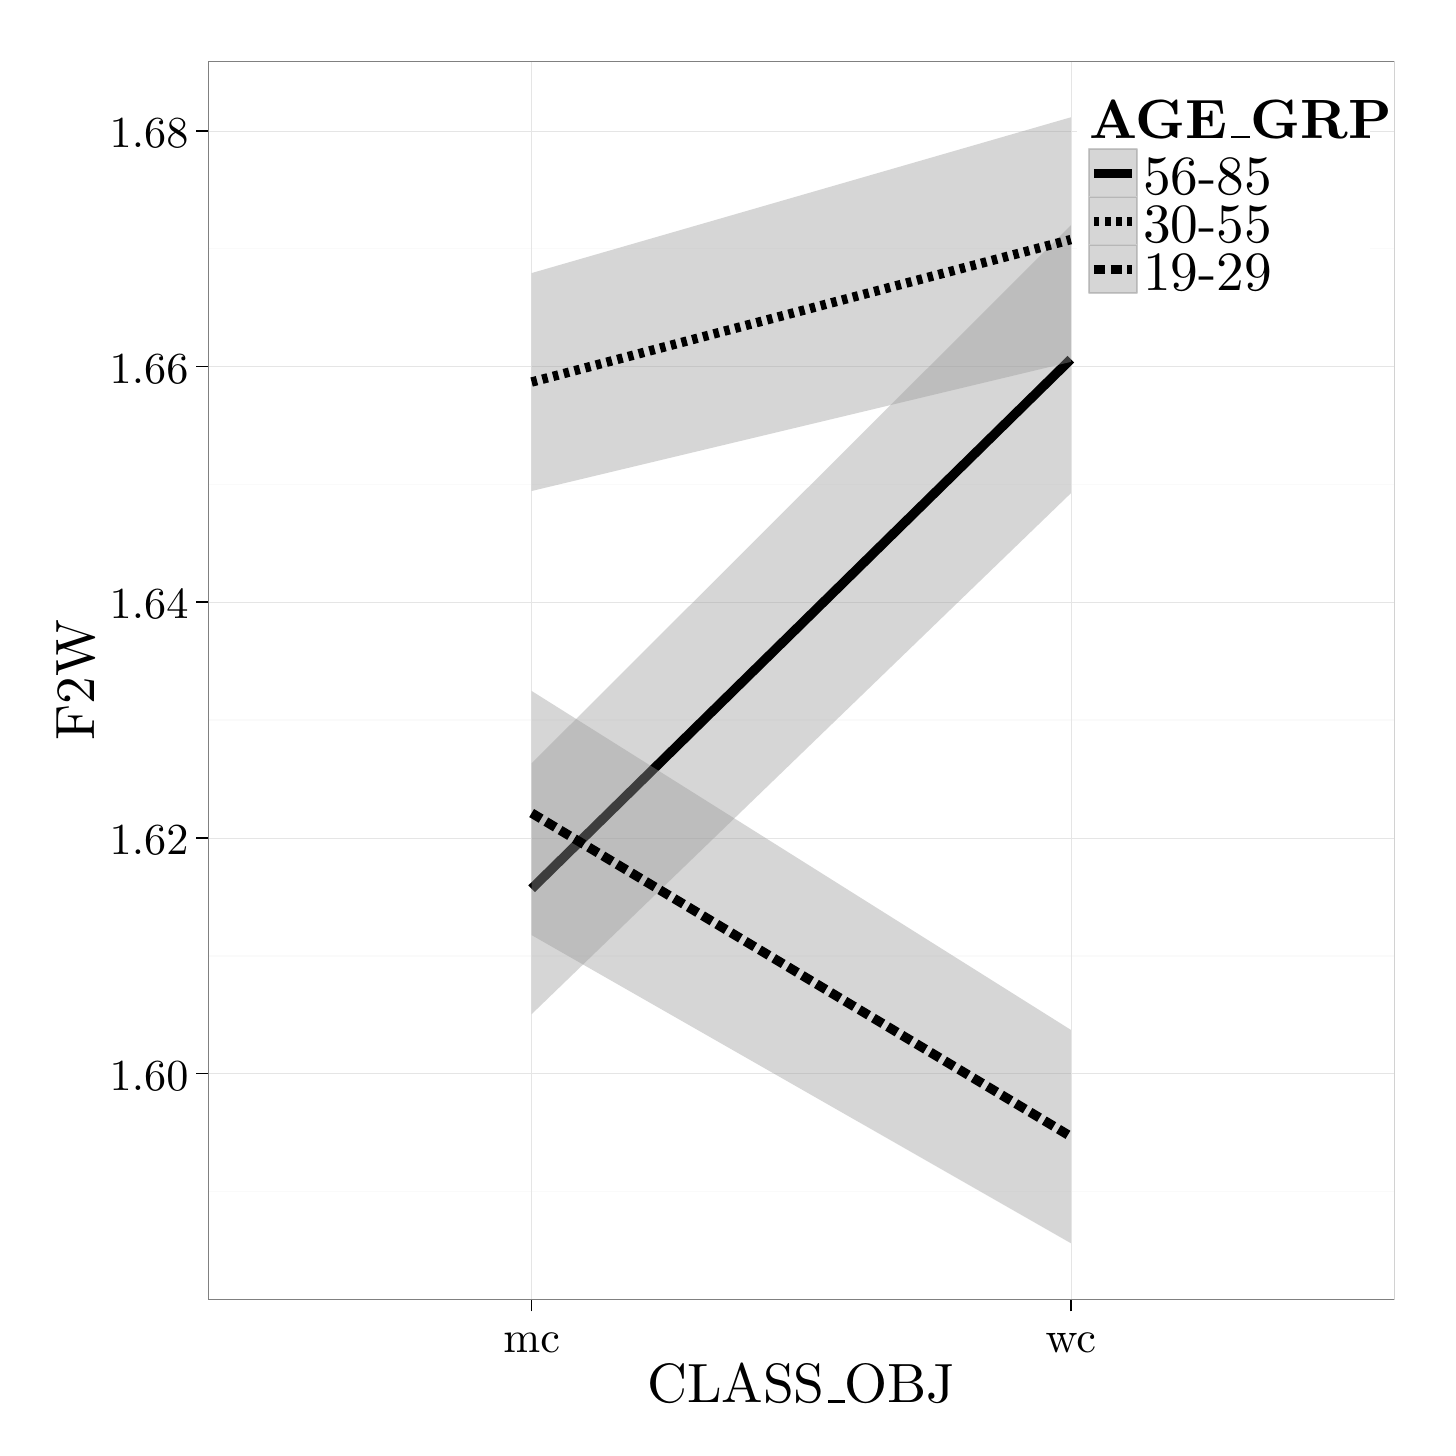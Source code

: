 % Created by tikzDevice version 0.8.1 on 2016-02-09 02:13:53
% !TEX encoding = UTF-8 Unicode
\begin{tikzpicture}[x=1pt,y=1pt]
\definecolor{fillColor}{RGB}{255,255,255}
\path[use as bounding box,fill=fillColor,fill opacity=0.00] (0,0) rectangle (505.89,505.89);
\begin{scope}
\path[clip] (  0.00,  0.00) rectangle (505.89,505.89);
\definecolor{drawColor}{RGB}{255,255,255}
\definecolor{fillColor}{RGB}{255,255,255}

\path[draw=drawColor,line width= 0.6pt,line join=round,line cap=round,fill=fillColor] (  0.00, -0.00) rectangle (505.89,505.89);
\end{scope}
\begin{scope}
\path[clip] ( 65.21, 46.31) rectangle (493.85,493.84);
\definecolor{fillColor}{RGB}{255,255,255}

\path[fill=fillColor] ( 65.21, 46.31) rectangle (493.85,493.84);
\definecolor{drawColor}{gray}{0.98}

\path[draw=drawColor,line width= 0.6pt,line join=round] ( 65.21, 85.38) --
	(493.85, 85.38);

\path[draw=drawColor,line width= 0.6pt,line join=round] ( 65.21,170.54) --
	(493.85,170.54);

\path[draw=drawColor,line width= 0.6pt,line join=round] ( 65.21,255.70) --
	(493.85,255.70);

\path[draw=drawColor,line width= 0.6pt,line join=round] ( 65.21,340.87) --
	(493.85,340.87);

\path[draw=drawColor,line width= 0.6pt,line join=round] ( 65.21,426.03) --
	(493.85,426.03);
\definecolor{drawColor}{gray}{0.90}

\path[draw=drawColor,line width= 0.2pt,line join=round] ( 65.21,127.96) --
	(493.85,127.96);

\path[draw=drawColor,line width= 0.2pt,line join=round] ( 65.21,213.12) --
	(493.85,213.12);

\path[draw=drawColor,line width= 0.2pt,line join=round] ( 65.21,298.28) --
	(493.85,298.28);

\path[draw=drawColor,line width= 0.2pt,line join=round] ( 65.21,383.45) --
	(493.85,383.45);

\path[draw=drawColor,line width= 0.2pt,line join=round] ( 65.21,468.61) --
	(493.85,468.61);

\path[draw=drawColor,line width= 0.2pt,line join=round] (182.11, 46.31) --
	(182.11,493.84);

\path[draw=drawColor,line width= 0.2pt,line join=round] (376.95, 46.31) --
	(376.95,493.84);
\definecolor{fillColor}{RGB}{153,153,153}

\path[fill=fillColor,fill opacity=0.40] (182.11,240.08) --
	(376.95,434.51) --
	(376.95,337.65) --
	(182.11,149.42) --
	cycle;
\definecolor{drawColor}{RGB}{0,0,0}

\path[draw=drawColor,line width= 3.4pt,line join=round] (182.11,194.75) --
	(376.95,386.08);

\path[fill=fillColor,fill opacity=0.40] (182.11,417.21) --
	(376.95,473.50) --
	(376.95,385.12) --
	(182.11,338.46) --
	cycle;

\path[draw=drawColor,line width= 3.4pt,dash pattern=on 2pt off 2pt ,line join=round] (182.11,377.83) --
	(376.95,429.31);

\path[fill=fillColor,fill opacity=0.40] (182.11,266.20) --
	(376.95,143.74) --
	(376.95, 66.65) --
	(182.11,177.97) --
	cycle;

\path[draw=drawColor,line width= 3.4pt,dash pattern=on 4pt off 2pt ,line join=round] (182.11,222.09) --
	(376.95,105.20);
\definecolor{drawColor}{gray}{0.50}

\path[draw=drawColor,line width= 0.6pt,line join=round,line cap=round] ( 65.21, 46.31) rectangle (493.85,493.84);
\end{scope}
\begin{scope}
\path[clip] (  0.00,  0.00) rectangle (505.89,505.89);
\definecolor{drawColor}{RGB}{0,0,0}

\node[text=drawColor,anchor=base east,inner sep=0pt, outer sep=0pt, scale=  1.60] at ( 58.10,121.93) {1.60};

\node[text=drawColor,anchor=base east,inner sep=0pt, outer sep=0pt, scale=  1.60] at ( 58.10,207.09) {1.62};

\node[text=drawColor,anchor=base east,inner sep=0pt, outer sep=0pt, scale=  1.60] at ( 58.10,292.25) {1.64};

\node[text=drawColor,anchor=base east,inner sep=0pt, outer sep=0pt, scale=  1.60] at ( 58.10,377.41) {1.66};

\node[text=drawColor,anchor=base east,inner sep=0pt, outer sep=0pt, scale=  1.60] at ( 58.10,462.57) {1.68};
\end{scope}
\begin{scope}
\path[clip] (  0.00,  0.00) rectangle (505.89,505.89);
\definecolor{drawColor}{RGB}{0,0,0}

\path[draw=drawColor,line width= 0.6pt,line join=round] ( 60.95,127.96) --
	( 65.21,127.96);

\path[draw=drawColor,line width= 0.6pt,line join=round] ( 60.95,213.12) --
	( 65.21,213.12);

\path[draw=drawColor,line width= 0.6pt,line join=round] ( 60.95,298.28) --
	( 65.21,298.28);

\path[draw=drawColor,line width= 0.6pt,line join=round] ( 60.95,383.45) --
	( 65.21,383.45);

\path[draw=drawColor,line width= 0.6pt,line join=round] ( 60.95,468.61) --
	( 65.21,468.61);
\end{scope}
\begin{scope}
\path[clip] (  0.00,  0.00) rectangle (505.89,505.89);
\definecolor{drawColor}{RGB}{0,0,0}

\path[draw=drawColor,line width= 0.6pt,line join=round] (182.11, 42.04) --
	(182.11, 46.31);

\path[draw=drawColor,line width= 0.6pt,line join=round] (376.95, 42.04) --
	(376.95, 46.31);
\end{scope}
\begin{scope}
\path[clip] (  0.00,  0.00) rectangle (505.89,505.89);
\definecolor{drawColor}{RGB}{0,0,0}

\node[text=drawColor,anchor=base,inner sep=0pt, outer sep=0pt, scale=  1.60] at (182.11, 27.13) {mc};

\node[text=drawColor,anchor=base,inner sep=0pt, outer sep=0pt, scale=  1.60] at (376.95, 27.13) {wc};
\end{scope}
\begin{scope}
\path[clip] (  0.00,  0.00) rectangle (505.89,505.89);
\definecolor{drawColor}{RGB}{0,0,0}

\node[text=drawColor,anchor=base,inner sep=0pt, outer sep=0pt, scale=  2.00] at (279.53,  9.03) {CLASS{\_{}}OBJ};
\end{scope}
\begin{scope}
\path[clip] (  0.00,  0.00) rectangle (505.89,505.89);
\definecolor{drawColor}{RGB}{0,0,0}

\node[text=drawColor,rotate= 90.00,anchor=base,inner sep=0pt, outer sep=0pt, scale=  2.00] at ( 24.12,270.08) {F2W};
\end{scope}
\begin{scope}
\path[clip] (  0.00,  0.00) rectangle (505.89,505.89);
\definecolor{fillColor}{RGB}{255,255,255}

\path[fill=fillColor] (379.28,405.66) rectangle (484.98,484.98);
\end{scope}
\begin{scope}
\path[clip] (  0.00,  0.00) rectangle (505.89,505.89);
\definecolor{drawColor}{RGB}{0,0,0}

\node[text=drawColor,anchor=base west,inner sep=0pt, outer sep=0pt, scale=  2.00] at (383.55,465.96) {\bfseries AGE{\_{}}GRP};
\end{scope}
\begin{scope}
\path[clip] (  0.00,  0.00) rectangle (505.89,505.89);
\definecolor{drawColor}{gray}{0.80}
\definecolor{fillColor}{RGB}{255,255,255}

\path[draw=drawColor,line width= 0.6pt,line join=round,line cap=round,fill=fillColor] (383.55,444.61) rectangle (400.89,461.96);
\end{scope}
\begin{scope}
\path[clip] (  0.00,  0.00) rectangle (505.89,505.89);
\definecolor{fillColor}{RGB}{153,153,153}

\path[fill=fillColor,fill opacity=0.40] (383.55,444.61) rectangle (400.89,461.96);
\definecolor{drawColor}{RGB}{0,0,0}

\path[draw=drawColor,line width= 3.4pt,line join=round] (385.28,453.29) -- (399.16,453.29);
\end{scope}
\begin{scope}
\path[clip] (  0.00,  0.00) rectangle (505.89,505.89);
\definecolor{drawColor}{gray}{0.80}
\definecolor{fillColor}{RGB}{255,255,255}

\path[draw=drawColor,line width= 0.6pt,line join=round,line cap=round,fill=fillColor] (383.55,427.27) rectangle (400.89,444.61);
\end{scope}
\begin{scope}
\path[clip] (  0.00,  0.00) rectangle (505.89,505.89);
\definecolor{fillColor}{RGB}{153,153,153}

\path[fill=fillColor,fill opacity=0.40] (383.55,427.27) rectangle (400.89,444.61);
\definecolor{drawColor}{RGB}{0,0,0}

\path[draw=drawColor,line width= 3.4pt,dash pattern=on 2pt off 2pt ,line join=round] (385.28,435.94) -- (399.16,435.94);
\end{scope}
\begin{scope}
\path[clip] (  0.00,  0.00) rectangle (505.89,505.89);
\definecolor{drawColor}{gray}{0.80}
\definecolor{fillColor}{RGB}{255,255,255}

\path[draw=drawColor,line width= 0.6pt,line join=round,line cap=round,fill=fillColor] (383.55,409.92) rectangle (400.89,427.27);
\end{scope}
\begin{scope}
\path[clip] (  0.00,  0.00) rectangle (505.89,505.89);
\definecolor{fillColor}{RGB}{153,153,153}

\path[fill=fillColor,fill opacity=0.40] (383.55,409.92) rectangle (400.89,427.27);
\definecolor{drawColor}{RGB}{0,0,0}

\path[draw=drawColor,line width= 3.4pt,dash pattern=on 4pt off 2pt ,line join=round] (385.28,418.60) -- (399.16,418.60);
\end{scope}
\begin{scope}
\path[clip] (  0.00,  0.00) rectangle (505.89,505.89);
\definecolor{drawColor}{RGB}{0,0,0}

\node[text=drawColor,anchor=base west,inner sep=0pt, outer sep=0pt, scale=  2.00] at (403.06,445.75) {56-85};
\end{scope}
\begin{scope}
\path[clip] (  0.00,  0.00) rectangle (505.89,505.89);
\definecolor{drawColor}{RGB}{0,0,0}

\node[text=drawColor,anchor=base west,inner sep=0pt, outer sep=0pt, scale=  2.00] at (403.06,428.40) {30-55};
\end{scope}
\begin{scope}
\path[clip] (  0.00,  0.00) rectangle (505.89,505.89);
\definecolor{drawColor}{RGB}{0,0,0}

\node[text=drawColor,anchor=base west,inner sep=0pt, outer sep=0pt, scale=  2.00] at (403.06,411.06) {19-29};
\end{scope}
\end{tikzpicture}
